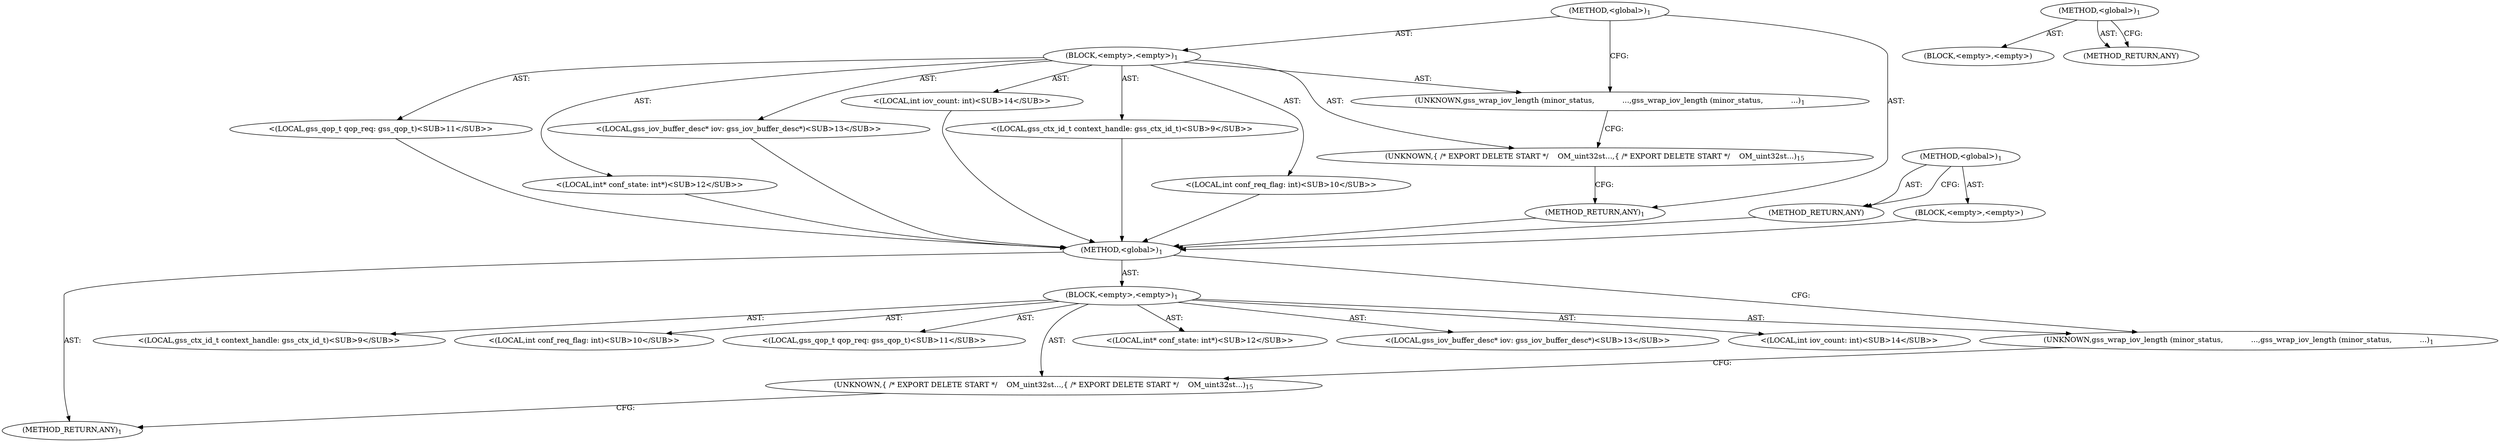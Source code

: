 digraph "&lt;global&gt;" {
vulnerable_6 [label=<(METHOD,&lt;global&gt;)<SUB>1</SUB>>];
vulnerable_7 [label=<(BLOCK,&lt;empty&gt;,&lt;empty&gt;)<SUB>1</SUB>>];
vulnerable_8 [label=<(UNKNOWN,gss_wrap_iov_length (minor_status,
            ...,gss_wrap_iov_length (minor_status,
            ...)<SUB>1</SUB>>];
vulnerable_9 [label="<(LOCAL,gss_ctx_id_t context_handle: gss_ctx_id_t)<SUB>9</SUB>>"];
vulnerable_10 [label="<(LOCAL,int conf_req_flag: int)<SUB>10</SUB>>"];
vulnerable_11 [label="<(LOCAL,gss_qop_t qop_req: gss_qop_t)<SUB>11</SUB>>"];
vulnerable_12 [label="<(LOCAL,int* conf_state: int*)<SUB>12</SUB>>"];
vulnerable_13 [label="<(LOCAL,gss_iov_buffer_desc* iov: gss_iov_buffer_desc*)<SUB>13</SUB>>"];
vulnerable_14 [label="<(LOCAL,int iov_count: int)<SUB>14</SUB>>"];
vulnerable_15 [label=<(UNKNOWN,{
 /* EXPORT DELETE START */

    OM_uint32		st...,{
 /* EXPORT DELETE START */

    OM_uint32		st...)<SUB>15</SUB>>];
vulnerable_16 [label=<(METHOD_RETURN,ANY)<SUB>1</SUB>>];
vulnerable_31 [label=<(METHOD,&lt;global&gt;)<SUB>1</SUB>>];
vulnerable_32 [label=<(BLOCK,&lt;empty&gt;,&lt;empty&gt;)>];
vulnerable_33 [label=<(METHOD_RETURN,ANY)>];
fixed_6 [label=<(METHOD,&lt;global&gt;)<SUB>1</SUB>>];
fixed_7 [label=<(BLOCK,&lt;empty&gt;,&lt;empty&gt;)<SUB>1</SUB>>];
fixed_8 [label=<(UNKNOWN,gss_wrap_iov_length (minor_status,
            ...,gss_wrap_iov_length (minor_status,
            ...)<SUB>1</SUB>>];
fixed_9 [label="<(LOCAL,gss_ctx_id_t context_handle: gss_ctx_id_t)<SUB>9</SUB>>"];
fixed_10 [label="<(LOCAL,int conf_req_flag: int)<SUB>10</SUB>>"];
fixed_11 [label="<(LOCAL,gss_qop_t qop_req: gss_qop_t)<SUB>11</SUB>>"];
fixed_12 [label="<(LOCAL,int* conf_state: int*)<SUB>12</SUB>>"];
fixed_13 [label="<(LOCAL,gss_iov_buffer_desc* iov: gss_iov_buffer_desc*)<SUB>13</SUB>>"];
fixed_14 [label="<(LOCAL,int iov_count: int)<SUB>14</SUB>>"];
fixed_15 [label=<(UNKNOWN,{
 /* EXPORT DELETE START */

    OM_uint32		st...,{
 /* EXPORT DELETE START */

    OM_uint32		st...)<SUB>15</SUB>>];
fixed_16 [label=<(METHOD_RETURN,ANY)<SUB>1</SUB>>];
fixed_31 [label=<(METHOD,&lt;global&gt;)<SUB>1</SUB>>];
fixed_32 [label=<(BLOCK,&lt;empty&gt;,&lt;empty&gt;)>];
fixed_33 [label=<(METHOD_RETURN,ANY)>];
vulnerable_6 -> vulnerable_7  [key=0, label="AST: "];
vulnerable_6 -> vulnerable_16  [key=0, label="AST: "];
vulnerable_6 -> vulnerable_8  [key=0, label="CFG: "];
vulnerable_7 -> vulnerable_8  [key=0, label="AST: "];
vulnerable_7 -> vulnerable_9  [key=0, label="AST: "];
vulnerable_7 -> vulnerable_10  [key=0, label="AST: "];
vulnerable_7 -> vulnerable_11  [key=0, label="AST: "];
vulnerable_7 -> vulnerable_12  [key=0, label="AST: "];
vulnerable_7 -> vulnerable_13  [key=0, label="AST: "];
vulnerable_7 -> vulnerable_14  [key=0, label="AST: "];
vulnerable_7 -> vulnerable_15  [key=0, label="AST: "];
vulnerable_8 -> vulnerable_15  [key=0, label="CFG: "];
vulnerable_15 -> vulnerable_16  [key=0, label="CFG: "];
vulnerable_31 -> vulnerable_32  [key=0, label="AST: "];
vulnerable_31 -> vulnerable_33  [key=0, label="AST: "];
vulnerable_31 -> vulnerable_33  [key=1, label="CFG: "];
fixed_6 -> fixed_7  [key=0, label="AST: "];
fixed_6 -> fixed_16  [key=0, label="AST: "];
fixed_6 -> fixed_8  [key=0, label="CFG: "];
fixed_7 -> fixed_8  [key=0, label="AST: "];
fixed_7 -> fixed_9  [key=0, label="AST: "];
fixed_7 -> fixed_10  [key=0, label="AST: "];
fixed_7 -> fixed_11  [key=0, label="AST: "];
fixed_7 -> fixed_12  [key=0, label="AST: "];
fixed_7 -> fixed_13  [key=0, label="AST: "];
fixed_7 -> fixed_14  [key=0, label="AST: "];
fixed_7 -> fixed_15  [key=0, label="AST: "];
fixed_8 -> fixed_15  [key=0, label="CFG: "];
fixed_9 -> vulnerable_6  [key=0];
fixed_10 -> vulnerable_6  [key=0];
fixed_11 -> vulnerable_6  [key=0];
fixed_12 -> vulnerable_6  [key=0];
fixed_13 -> vulnerable_6  [key=0];
fixed_14 -> vulnerable_6  [key=0];
fixed_15 -> fixed_16  [key=0, label="CFG: "];
fixed_16 -> vulnerable_6  [key=0];
fixed_31 -> fixed_32  [key=0, label="AST: "];
fixed_31 -> fixed_33  [key=0, label="AST: "];
fixed_31 -> fixed_33  [key=1, label="CFG: "];
fixed_32 -> vulnerable_6  [key=0];
fixed_33 -> vulnerable_6  [key=0];
}

